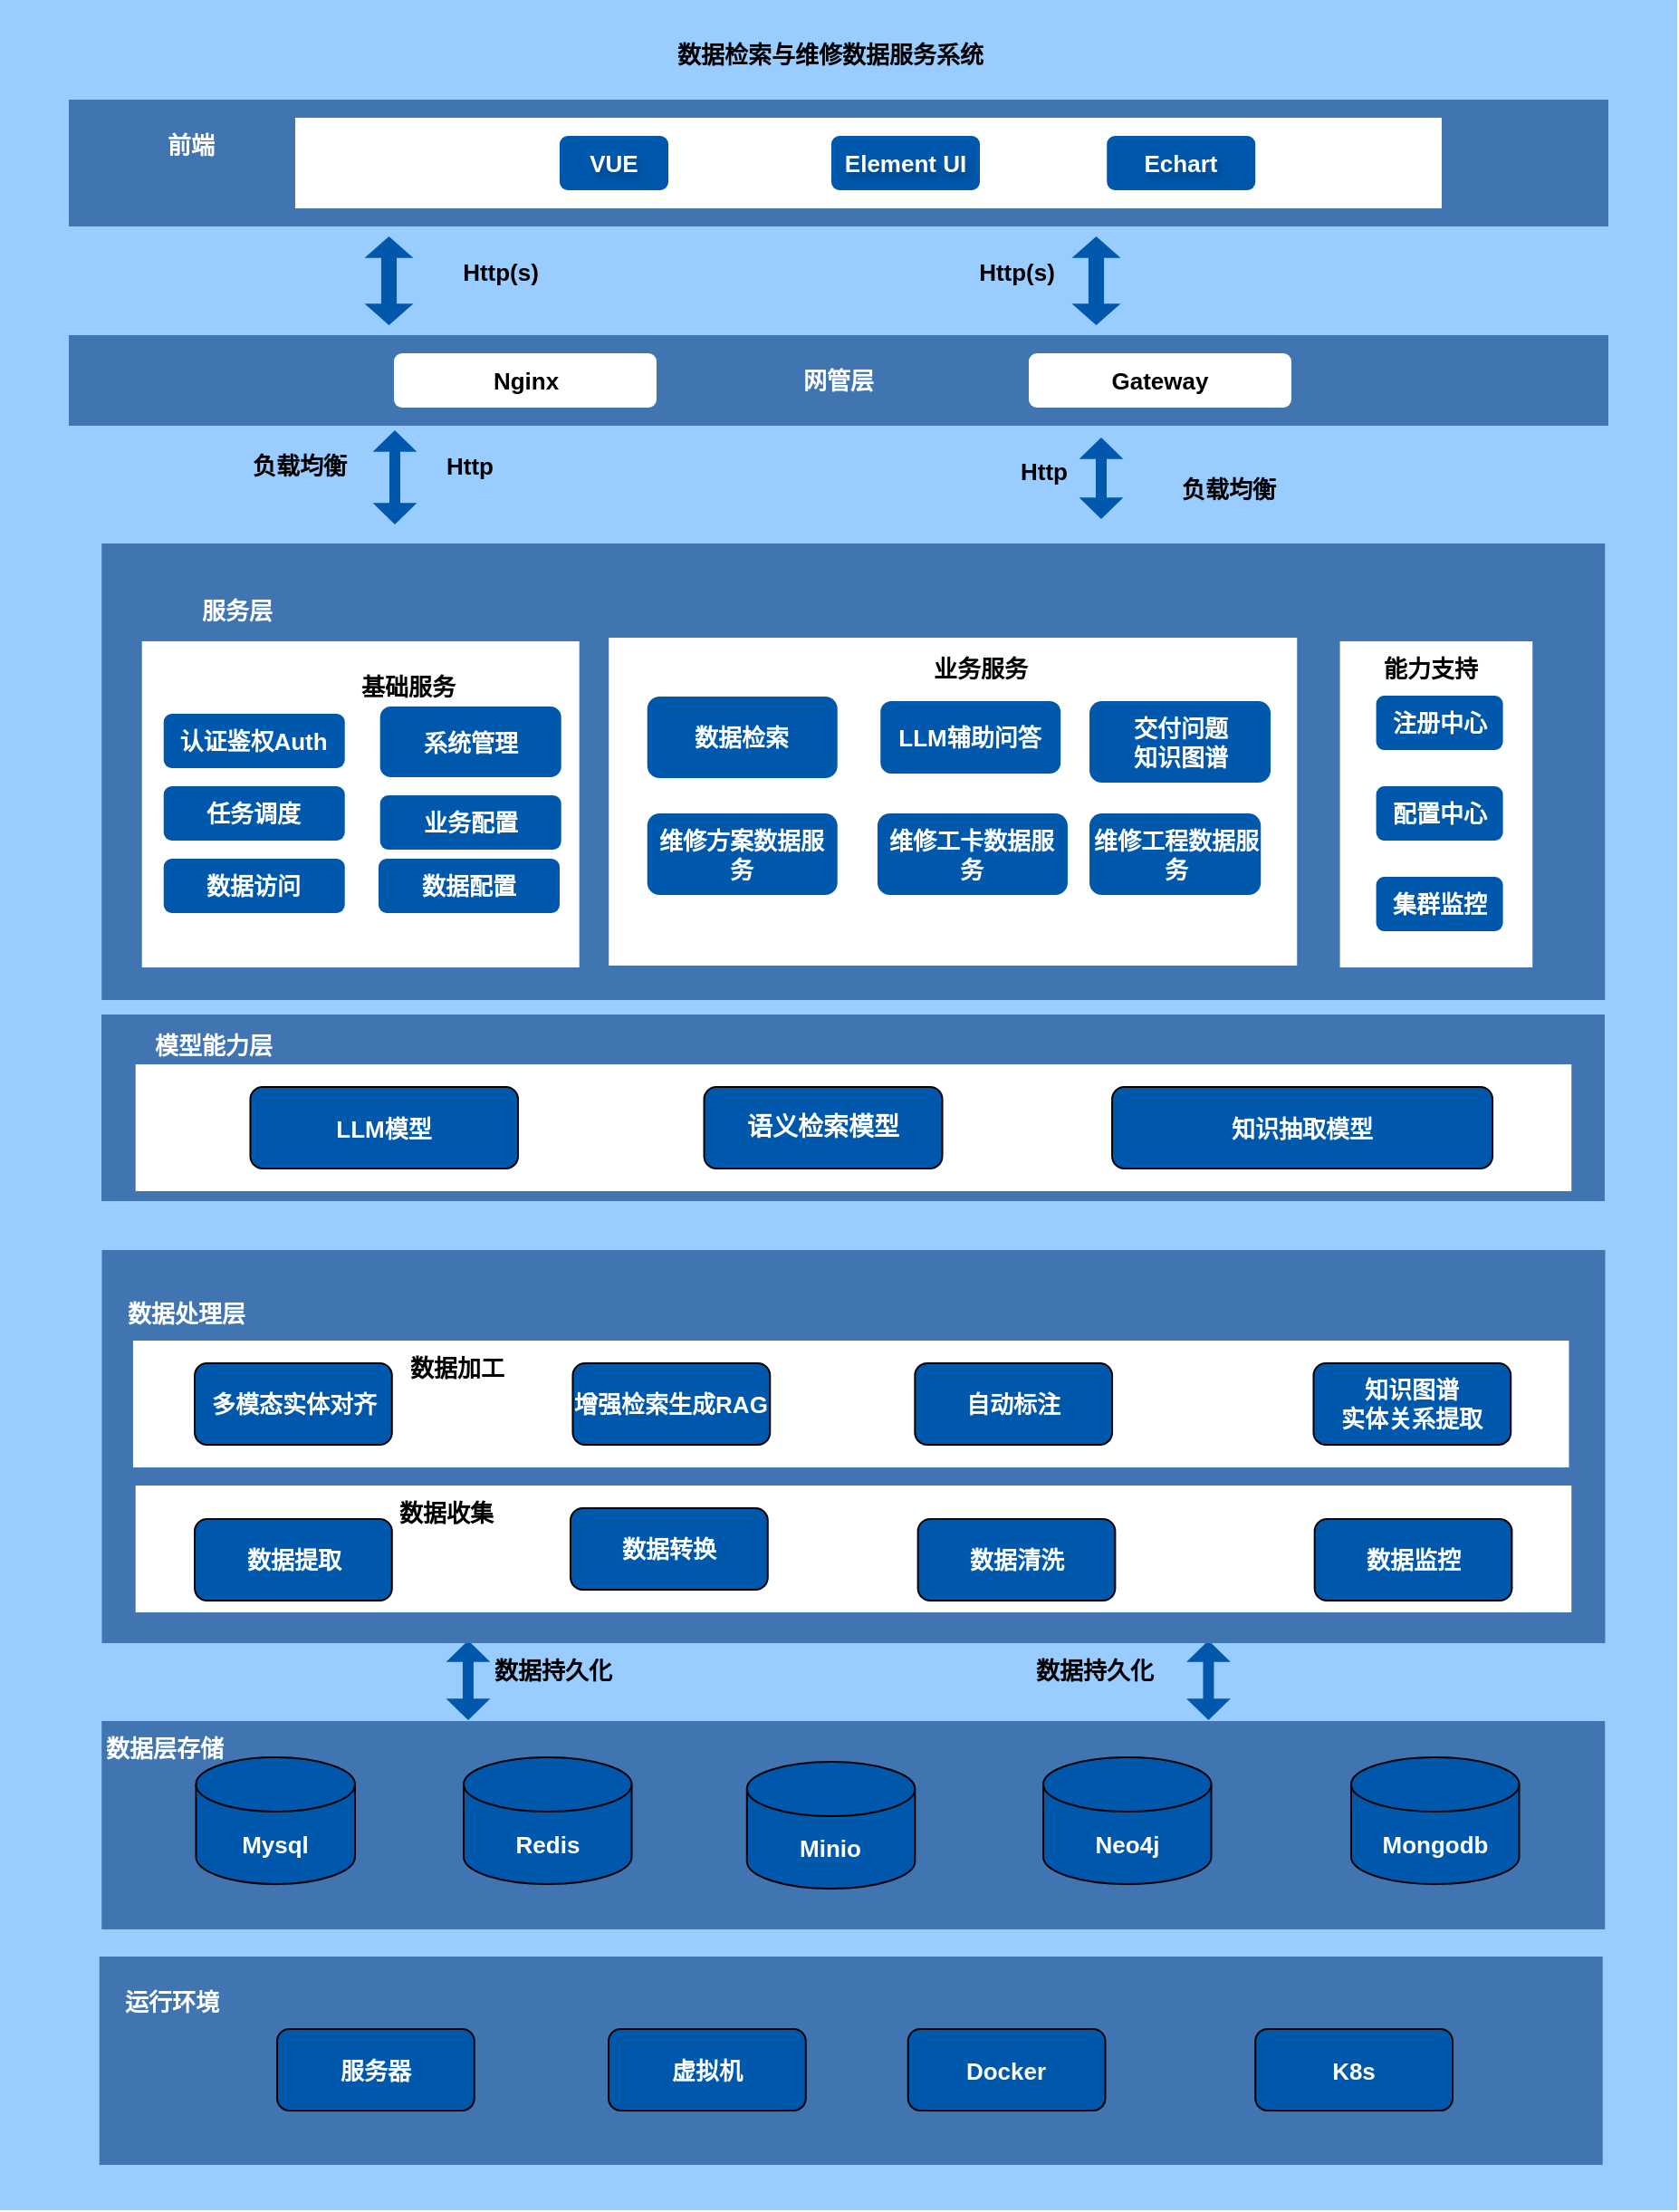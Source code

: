 <mxfile version="25.0.3">
  <diagram name="第 1 页" id="2rpAhfNdgSVbj2Yl61if">
    <mxGraphModel dx="1517" dy="1986" grid="1" gridSize="10" guides="1" tooltips="1" connect="1" arrows="1" fold="1" page="1" pageScale="1" pageWidth="827" pageHeight="1169" math="0" shadow="0">
      <root>
        <mxCell id="0" />
        <mxCell id="1" parent="0" />
        <mxCell id="RlNbZg7kIgTh7L_psRPj-1" value="" style="rounded=0;whiteSpace=wrap;html=1;fillColor=#99CCFF;strokeColor=none;" parent="1" vertex="1">
          <mxGeometry x="44" y="-290" width="926" height="1220" as="geometry" />
        </mxCell>
        <mxCell id="RlNbZg7kIgTh7L_psRPj-2" value="" style="rounded=0;whiteSpace=wrap;html=1;fillColor=#4175B1;strokeColor=none;" parent="1" vertex="1">
          <mxGeometry x="100.12" y="660" width="830" height="115" as="geometry" />
        </mxCell>
        <mxCell id="RlNbZg7kIgTh7L_psRPj-4" value="数据层存储" style="text;html=1;align=center;verticalAlign=middle;whiteSpace=wrap;rounded=0;fontStyle=1;fontSize=13;strokeColor=none;fontColor=#FFFFFF;" parent="1" vertex="1">
          <mxGeometry x="100.24" y="660" width="69.76" height="30" as="geometry" />
        </mxCell>
        <mxCell id="RlNbZg7kIgTh7L_psRPj-5" value="Mysql" style="shape=cylinder3;whiteSpace=wrap;html=1;boundedLbl=1;backgroundOutline=1;size=15;fontStyle=1;fontSize=13;strokeColor=default;fillColor=#0058AC;fontColor=#FFFFFF;" parent="1" vertex="1">
          <mxGeometry x="152.24" y="680" width="87.76" height="70" as="geometry" />
        </mxCell>
        <mxCell id="RlNbZg7kIgTh7L_psRPj-30" value="" style="rounded=0;whiteSpace=wrap;html=1;fillColor=#4175B1;strokeColor=none;" parent="1" vertex="1">
          <mxGeometry x="100.12" y="10" width="830" height="252" as="geometry" />
        </mxCell>
        <mxCell id="RlNbZg7kIgTh7L_psRPj-31" value="" style="rounded=0;whiteSpace=wrap;html=1;fontStyle=1;fontSize=13;fillColor=#FFFFFF;strokeColor=none;" parent="1" vertex="1">
          <mxGeometry x="122.36" y="64" width="241.49" height="180" as="geometry" />
        </mxCell>
        <mxCell id="RlNbZg7kIgTh7L_psRPj-32" value="" style="rounded=0;whiteSpace=wrap;html=1;fontStyle=1;fontSize=13;fillColor=#FFFFFF;strokeColor=none;" parent="1" vertex="1">
          <mxGeometry x="783.8" y="64" width="106.32" height="180" as="geometry" />
        </mxCell>
        <mxCell id="RlNbZg7kIgTh7L_psRPj-33" value="注册中心" style="rounded=1;whiteSpace=wrap;html=1;fontStyle=1;fontSize=13;strokeColor=none;fillColor=#0058AC;fontColor=#FFFFFF;" parent="1" vertex="1">
          <mxGeometry x="803.8" y="94" width="70" height="30" as="geometry" />
        </mxCell>
        <mxCell id="RlNbZg7kIgTh7L_psRPj-34" value="配置中心" style="rounded=1;whiteSpace=wrap;html=1;fontStyle=1;fontSize=13;strokeColor=none;fillColor=#0058AC;fontColor=#FFFFFF;" parent="1" vertex="1">
          <mxGeometry x="803.8" y="144" width="70" height="30" as="geometry" />
        </mxCell>
        <mxCell id="RlNbZg7kIgTh7L_psRPj-35" value="集群监控" style="rounded=1;whiteSpace=wrap;html=1;fontStyle=1;fontSize=13;strokeColor=none;fillColor=#0058AC;fontColor=#FFFFFF;" parent="1" vertex="1">
          <mxGeometry x="803.8" y="194" width="70" height="30" as="geometry" />
        </mxCell>
        <mxCell id="RlNbZg7kIgTh7L_psRPj-36" value="" style="edgeStyle=orthogonalEdgeStyle;rounded=0;orthogonalLoop=1;jettySize=auto;html=1;strokeColor=none;" parent="1" source="RlNbZg7kIgTh7L_psRPj-37" target="RlNbZg7kIgTh7L_psRPj-49" edge="1">
          <mxGeometry relative="1" as="geometry" />
        </mxCell>
        <mxCell id="RlNbZg7kIgTh7L_psRPj-37" value="基础服务" style="text;html=1;align=center;verticalAlign=middle;resizable=0;points=[];autosize=1;strokeColor=none;fillColor=none;fontStyle=1;fontSize=13;" parent="1" vertex="1">
          <mxGeometry x="229.36" y="74" width="80" height="30" as="geometry" />
        </mxCell>
        <mxCell id="RlNbZg7kIgTh7L_psRPj-38" value="认证鉴权Auth" style="rounded=1;whiteSpace=wrap;html=1;fontStyle=1;fontSize=13;strokeColor=none;fillColor=#0058AC;fontColor=#FFFFFF;" parent="1" vertex="1">
          <mxGeometry x="134.36" y="104" width="100" height="30" as="geometry" />
        </mxCell>
        <mxCell id="RlNbZg7kIgTh7L_psRPj-39" value="任务调度" style="rounded=1;whiteSpace=wrap;html=1;fontStyle=1;fontSize=13;strokeColor=none;fillColor=#0058AC;fontColor=#FFFFFF;" parent="1" vertex="1">
          <mxGeometry x="134.36" y="144" width="100" height="30" as="geometry" />
        </mxCell>
        <mxCell id="RlNbZg7kIgTh7L_psRPj-40" value="数据访问" style="rounded=1;whiteSpace=wrap;html=1;fontStyle=1;fontSize=13;strokeColor=none;fillColor=#0058AC;fontColor=#FFFFFF;" parent="1" vertex="1">
          <mxGeometry x="134.36" y="184" width="100" height="30" as="geometry" />
        </mxCell>
        <mxCell id="RlNbZg7kIgTh7L_psRPj-41" value="" style="rounded=0;whiteSpace=wrap;html=1;fontStyle=1;fontSize=13;fillColor=#FFFFFF;strokeColor=none;" parent="1" vertex="1">
          <mxGeometry x="380.12" y="62" width="380" height="181" as="geometry" />
        </mxCell>
        <mxCell id="RlNbZg7kIgTh7L_psRPj-42" value="业务服务" style="text;html=1;align=center;verticalAlign=middle;resizable=0;points=[];autosize=1;strokeColor=none;fillColor=none;fontStyle=1;fontSize=13;" parent="1" vertex="1">
          <mxGeometry x="545.36" y="64" width="80" height="30" as="geometry" />
        </mxCell>
        <mxCell id="RlNbZg7kIgTh7L_psRPj-43" value="交付问题&lt;div&gt;知识图谱&lt;/div&gt;" style="rounded=1;whiteSpace=wrap;html=1;fontStyle=1;fontSize=13;strokeColor=none;fillColor=#0058AC;fontColor=#FFFFFF;" parent="1" vertex="1">
          <mxGeometry x="645.52" y="97" width="100" height="45" as="geometry" />
        </mxCell>
        <mxCell id="RlNbZg7kIgTh7L_psRPj-46" value="LLM辅助问答" style="rounded=1;whiteSpace=wrap;html=1;fontStyle=1;fontSize=13;strokeColor=none;fillColor=#0058AC;fontColor=#FFFFFF;" parent="1" vertex="1">
          <mxGeometry x="530.12" y="97" width="99.48" height="40" as="geometry" />
        </mxCell>
        <mxCell id="RlNbZg7kIgTh7L_psRPj-49" value="系统管理" style="rounded=1;whiteSpace=wrap;html=1;fontStyle=1;fontSize=13;strokeColor=none;fillColor=#0058AC;fontColor=#FFFFFF;" parent="1" vertex="1">
          <mxGeometry x="253.85" y="100" width="100" height="39" as="geometry" />
        </mxCell>
        <mxCell id="RlNbZg7kIgTh7L_psRPj-50" value="业务配置" style="rounded=1;whiteSpace=wrap;html=1;fontStyle=1;fontSize=13;strokeColor=none;fillColor=#0058AC;fontColor=#FFFFFF;" parent="1" vertex="1">
          <mxGeometry x="253.85" y="149" width="100" height="30" as="geometry" />
        </mxCell>
        <mxCell id="RlNbZg7kIgTh7L_psRPj-51" value="维修方案数据服务" style="rounded=1;whiteSpace=wrap;html=1;fontStyle=1;fontSize=13;strokeColor=none;fillColor=#0058AC;fontColor=#FFFFFF;" parent="1" vertex="1">
          <mxGeometry x="401.36" y="159" width="105" height="45" as="geometry" />
        </mxCell>
        <mxCell id="RlNbZg7kIgTh7L_psRPj-54" value="能力支持" style="text;html=1;align=center;verticalAlign=middle;whiteSpace=wrap;rounded=0;fontStyle=1;fontSize=13;strokeColor=none;" parent="1" vertex="1">
          <mxGeometry x="803.8" y="64" width="60" height="30" as="geometry" />
        </mxCell>
        <mxCell id="RlNbZg7kIgTh7L_psRPj-55" value="" style="shape=flexArrow;endArrow=classic;startArrow=classic;html=1;rounded=0;width=6;startSize=3.64;endSize=3.64;endWidth=17.388;startWidth=17.388;entryX=0.197;entryY=0.995;entryDx=0;entryDy=0;entryPerimeter=0;fontStyle=1;fontSize=13;strokeColor=none;fillColor=#0058AC;" parent="1" edge="1">
          <mxGeometry width="100" height="100" relative="1" as="geometry">
            <mxPoint x="302.48" y="660" as="sourcePoint" />
            <mxPoint x="302.476" y="615" as="targetPoint" />
          </mxGeometry>
        </mxCell>
        <mxCell id="RlNbZg7kIgTh7L_psRPj-56" value="" style="shape=flexArrow;endArrow=classic;startArrow=classic;html=1;rounded=0;width=6;startSize=3.64;endSize=3.64;endWidth=17.388;startWidth=17.388;entryX=0.197;entryY=0.995;entryDx=0;entryDy=0;entryPerimeter=0;fontStyle=1;fontSize=13;strokeColor=none;fillColor=#0058AC;" parent="1" edge="1">
          <mxGeometry width="100" height="100" relative="1" as="geometry">
            <mxPoint x="711.23" y="660" as="sourcePoint" />
            <mxPoint x="711.226" y="615" as="targetPoint" />
          </mxGeometry>
        </mxCell>
        <mxCell id="RlNbZg7kIgTh7L_psRPj-57" value="数据持久化" style="text;html=1;align=center;verticalAlign=middle;resizable=0;points=[];autosize=1;strokeColor=none;fillColor=none;fontStyle=1;fontSize=13;" parent="1" vertex="1">
          <mxGeometry x="304.48" y="617" width="90" height="30" as="geometry" />
        </mxCell>
        <mxCell id="RlNbZg7kIgTh7L_psRPj-58" value="数据持久化" style="text;html=1;align=center;verticalAlign=middle;resizable=0;points=[];autosize=1;strokeColor=none;fillColor=none;fontStyle=1;fontSize=13;" parent="1" vertex="1">
          <mxGeometry x="603.48" y="617" width="90" height="30" as="geometry" />
        </mxCell>
        <mxCell id="RlNbZg7kIgTh7L_psRPj-59" value="服务层" style="text;html=1;align=center;verticalAlign=middle;whiteSpace=wrap;rounded=0;fontStyle=1;fontSize=13;strokeColor=none;fontColor=#FFFFFF;" parent="1" vertex="1">
          <mxGeometry x="145.12" y="32" width="60" height="30" as="geometry" />
        </mxCell>
        <mxCell id="RlNbZg7kIgTh7L_psRPj-61" value="Redis" style="shape=cylinder3;whiteSpace=wrap;html=1;boundedLbl=1;backgroundOutline=1;size=15;fontStyle=1;fontSize=13;strokeColor=default;fillColor=#0058AC;fontColor=#FFFFFF;" parent="1" vertex="1">
          <mxGeometry x="300" y="680" width="92.76" height="70" as="geometry" />
        </mxCell>
        <mxCell id="RlNbZg7kIgTh7L_psRPj-63" value="Minio" style="shape=cylinder3;whiteSpace=wrap;html=1;boundedLbl=1;backgroundOutline=1;size=15;fontStyle=1;fontSize=13;strokeColor=default;fillColor=#0058AC;fontColor=#FFFFFF;" parent="1" vertex="1">
          <mxGeometry x="456.4" y="682.5" width="92.76" height="70" as="geometry" />
        </mxCell>
        <mxCell id="RlNbZg7kIgTh7L_psRPj-64" value="Neo4j" style="shape=cylinder3;whiteSpace=wrap;html=1;boundedLbl=1;backgroundOutline=1;size=15;fontStyle=1;fontSize=13;strokeColor=default;fillColor=#0058AC;fontColor=#FFFFFF;" parent="1" vertex="1">
          <mxGeometry x="620" y="680" width="92.76" height="70" as="geometry" />
        </mxCell>
        <mxCell id="RlNbZg7kIgTh7L_psRPj-65" value="Mongodb" style="shape=cylinder3;whiteSpace=wrap;html=1;boundedLbl=1;backgroundOutline=1;size=15;fontStyle=1;fontSize=13;strokeColor=default;fillColor=#0058AC;fontColor=#FFFFFF;" parent="1" vertex="1">
          <mxGeometry x="790" y="680" width="92.76" height="70" as="geometry" />
        </mxCell>
        <mxCell id="RlNbZg7kIgTh7L_psRPj-66" value="" style="rounded=0;whiteSpace=wrap;html=1;fillColor=#4175B1;strokeColor=none;" parent="1" vertex="1">
          <mxGeometry x="100.24" y="400" width="830" height="217" as="geometry" />
        </mxCell>
        <mxCell id="RlNbZg7kIgTh7L_psRPj-67" value="数据处理层" style="text;html=1;align=center;verticalAlign=middle;whiteSpace=wrap;rounded=0;fontStyle=1;fontSize=13;strokeColor=none;fontColor=#FFFFFF;" parent="1" vertex="1">
          <mxGeometry x="112.24" y="420" width="69.76" height="30" as="geometry" />
        </mxCell>
        <mxCell id="RlNbZg7kIgTh7L_psRPj-68" value="" style="rounded=0;whiteSpace=wrap;html=1;fontStyle=1;fontSize=13;fillColor=#FFFFFF;strokeColor=none;" parent="1" vertex="1">
          <mxGeometry x="118.86" y="530" width="792.76" height="70" as="geometry" />
        </mxCell>
        <mxCell id="RlNbZg7kIgTh7L_psRPj-69" value="数据提取" style="rounded=1;whiteSpace=wrap;html=1;fontStyle=1;fontSize=13;strokeColor=default;fillColor=#0058AC;fontColor=#FFFFFF;" parent="1" vertex="1">
          <mxGeometry x="151.52" y="548.5" width="108.88" height="45" as="geometry" />
        </mxCell>
        <mxCell id="RlNbZg7kIgTh7L_psRPj-70" value="数据转换" style="rounded=1;whiteSpace=wrap;html=1;fontStyle=1;fontSize=13;strokeColor=default;fillColor=#0058AC;fontColor=#FFFFFF;" parent="1" vertex="1">
          <mxGeometry x="359" y="542.5" width="108.88" height="45" as="geometry" />
        </mxCell>
        <mxCell id="RlNbZg7kIgTh7L_psRPj-71" value="数据清洗" style="rounded=1;whiteSpace=wrap;html=1;fontStyle=1;fontSize=13;strokeColor=default;fillColor=#0058AC;fontColor=#FFFFFF;" parent="1" vertex="1">
          <mxGeometry x="550.81" y="548.5" width="108.88" height="45" as="geometry" />
        </mxCell>
        <mxCell id="RlNbZg7kIgTh7L_psRPj-74" value="数据监控" style="rounded=1;whiteSpace=wrap;html=1;fontStyle=1;fontSize=13;strokeColor=default;fillColor=#0058AC;fontColor=#FFFFFF;" parent="1" vertex="1">
          <mxGeometry x="769.84" y="548.5" width="108.88" height="45" as="geometry" />
        </mxCell>
        <mxCell id="RlNbZg7kIgTh7L_psRPj-78" value="" style="rounded=0;whiteSpace=wrap;html=1;fontStyle=1;fontSize=13;fillColor=#FFFFFF;strokeColor=none;" parent="1" vertex="1">
          <mxGeometry x="117.48" y="450" width="792.76" height="70" as="geometry" />
        </mxCell>
        <mxCell id="RlNbZg7kIgTh7L_psRPj-79" value="多模态实体对齐" style="rounded=1;whiteSpace=wrap;html=1;fontStyle=1;fontSize=13;strokeColor=default;fillColor=#0058AC;fontColor=#FFFFFF;" parent="1" vertex="1">
          <mxGeometry x="151.52" y="462.5" width="108.88" height="45" as="geometry" />
        </mxCell>
        <mxCell id="RlNbZg7kIgTh7L_psRPj-80" value="增强检索生成RAG" style="rounded=1;whiteSpace=wrap;html=1;fontStyle=1;fontSize=13;strokeColor=default;fillColor=#0058AC;fontColor=#FFFFFF;" parent="1" vertex="1">
          <mxGeometry x="360.24" y="462.5" width="108.88" height="45" as="geometry" />
        </mxCell>
        <mxCell id="RlNbZg7kIgTh7L_psRPj-81" value="自动标注" style="rounded=1;whiteSpace=wrap;html=1;fontStyle=1;fontSize=13;strokeColor=default;fillColor=#0058AC;fontColor=#FFFFFF;" parent="1" vertex="1">
          <mxGeometry x="549.16" y="462.5" width="108.88" height="45" as="geometry" />
        </mxCell>
        <mxCell id="RlNbZg7kIgTh7L_psRPj-82" value="知识图谱&lt;div&gt;实体关系提取&lt;/div&gt;" style="rounded=1;whiteSpace=wrap;html=1;fontStyle=1;fontSize=13;strokeColor=default;fillColor=#0058AC;fontColor=#FFFFFF;" parent="1" vertex="1">
          <mxGeometry x="769.24" y="462.5" width="108.88" height="45" as="geometry" />
        </mxCell>
        <mxCell id="RlNbZg7kIgTh7L_psRPj-84" value="数据收集" style="text;html=1;align=center;verticalAlign=middle;resizable=0;points=[];autosize=1;strokeColor=none;fillColor=none;fontStyle=1;fontSize=13;" parent="1" vertex="1">
          <mxGeometry x="250" y="530" width="80" height="30" as="geometry" />
        </mxCell>
        <mxCell id="RlNbZg7kIgTh7L_psRPj-85" value="数据加工" style="text;html=1;align=center;verticalAlign=middle;resizable=0;points=[];autosize=1;strokeColor=none;fillColor=none;fontStyle=1;fontSize=13;" parent="1" vertex="1">
          <mxGeometry x="255.63" y="450" width="80" height="30" as="geometry" />
        </mxCell>
        <mxCell id="RlNbZg7kIgTh7L_psRPj-87" value="数据检索" style="rounded=1;whiteSpace=wrap;html=1;fontStyle=1;fontSize=13;strokeColor=none;fillColor=#0058AC;fontColor=#FFFFFF;" parent="1" vertex="1">
          <mxGeometry x="401.36" y="94.5" width="105" height="45" as="geometry" />
        </mxCell>
        <mxCell id="RlNbZg7kIgTh7L_psRPj-88" value="维修工卡数据服务" style="rounded=1;whiteSpace=wrap;html=1;fontStyle=1;fontSize=13;strokeColor=none;fillColor=#0058AC;fontColor=#FFFFFF;" parent="1" vertex="1">
          <mxGeometry x="528.47" y="159" width="105" height="45" as="geometry" />
        </mxCell>
        <mxCell id="RlNbZg7kIgTh7L_psRPj-89" value="维修工程数据服务" style="rounded=1;whiteSpace=wrap;html=1;fontStyle=1;fontSize=13;strokeColor=none;fillColor=#0058AC;fontColor=#FFFFFF;" parent="1" vertex="1">
          <mxGeometry x="645.52" y="159" width="94.6" height="45" as="geometry" />
        </mxCell>
        <mxCell id="RlNbZg7kIgTh7L_psRPj-90" value="" style="rounded=0;whiteSpace=wrap;html=1;fillColor=#4175B1;strokeColor=none;" parent="1" vertex="1">
          <mxGeometry x="100" y="270" width="830" height="103" as="geometry" />
        </mxCell>
        <mxCell id="RlNbZg7kIgTh7L_psRPj-91" value="模型能力层" style="text;html=1;align=center;verticalAlign=middle;whiteSpace=wrap;rounded=0;fontStyle=1;fontSize=13;strokeColor=none;fontColor=#FFFFFF;" parent="1" vertex="1">
          <mxGeometry x="127" y="272" width="70" height="30" as="geometry" />
        </mxCell>
        <mxCell id="RlNbZg7kIgTh7L_psRPj-95" value="&lt;font color=&quot;#ffffff&quot;&gt;网管层&lt;/font&gt;" style="rounded=0;whiteSpace=wrap;html=1;fontStyle=1;fontSize=13;fillColor=#4175B1;strokeColor=none;" parent="1" vertex="1">
          <mxGeometry x="82" y="-105" width="850" height="50" as="geometry" />
        </mxCell>
        <mxCell id="RlNbZg7kIgTh7L_psRPj-96" value="" style="rounded=0;whiteSpace=wrap;html=1;fillColor=#4175B1;fontStyle=1;fontSize=13;strokeColor=none;" parent="1" vertex="1">
          <mxGeometry x="82" y="-235" width="850" height="70" as="geometry" />
        </mxCell>
        <mxCell id="RlNbZg7kIgTh7L_psRPj-97" value="前端" style="text;html=1;align=center;verticalAlign=middle;resizable=0;points=[];autosize=1;strokeColor=none;fillColor=none;fontColor=#FFFFFF;fontStyle=1;fontSize=13;" parent="1" vertex="1">
          <mxGeometry x="124.25" y="-225" width="50" height="30" as="geometry" />
        </mxCell>
        <mxCell id="RlNbZg7kIgTh7L_psRPj-98" value="" style="rounded=0;whiteSpace=wrap;html=1;fillColor=#FFFFFF;fontStyle=1;fontSize=13;strokeColor=none;" parent="1" vertex="1">
          <mxGeometry x="207" y="-225" width="633" height="50" as="geometry" />
        </mxCell>
        <mxCell id="RlNbZg7kIgTh7L_psRPj-99" value="web" style="text;html=1;align=center;verticalAlign=middle;whiteSpace=wrap;rounded=0;fontStyle=1;fontSize=13;fontColor=#FFFFFF;strokeColor=none;" parent="1" vertex="1">
          <mxGeometry x="202" y="-225" width="60" height="30" as="geometry" />
        </mxCell>
        <mxCell id="RlNbZg7kIgTh7L_psRPj-101" value="VUE" style="rounded=1;whiteSpace=wrap;html=1;fontStyle=1;fontSize=13;strokeColor=none;fillColor=#0058AC;textShadow=1;fontColor=#FFFFFF;" parent="1" vertex="1">
          <mxGeometry x="353" y="-215" width="60" height="30" as="geometry" />
        </mxCell>
        <mxCell id="RlNbZg7kIgTh7L_psRPj-102" value="Element UI" style="rounded=1;whiteSpace=wrap;html=1;fontStyle=1;fontSize=13;strokeColor=none;fillColor=#0058AC;textShadow=1;fontColor=#FFFFFF;" parent="1" vertex="1">
          <mxGeometry x="503" y="-215" width="82" height="30" as="geometry" />
        </mxCell>
        <mxCell id="RlNbZg7kIgTh7L_psRPj-104" value="" style="shape=flexArrow;endArrow=classic;startArrow=classic;html=1;rounded=0;width=8.571;startSize=3.64;endSize=3.64;endWidth=17.388;startWidth=17.388;fontStyle=1;fontSize=13;strokeColor=none;fillColor=#0058AC;" parent="1" edge="1">
          <mxGeometry width="100" height="100" relative="1" as="geometry">
            <mxPoint x="258.75" y="-110" as="sourcePoint" />
            <mxPoint x="258.75" y="-160" as="targetPoint" />
          </mxGeometry>
        </mxCell>
        <mxCell id="RlNbZg7kIgTh7L_psRPj-105" value="" style="shape=flexArrow;endArrow=classic;startArrow=classic;html=1;rounded=0;width=8.571;startSize=3.64;endSize=3.64;endWidth=17.388;startWidth=17.388;fontStyle=1;fontSize=13;strokeColor=none;fillColor=#0058AC;" parent="1" edge="1">
          <mxGeometry width="100" height="100" relative="1" as="geometry">
            <mxPoint x="649.25" y="-110" as="sourcePoint" />
            <mxPoint x="649.25" y="-160" as="targetPoint" />
          </mxGeometry>
        </mxCell>
        <mxCell id="RlNbZg7kIgTh7L_psRPj-106" value="Http(s)" style="text;html=1;align=center;verticalAlign=middle;resizable=0;points=[];autosize=1;strokeColor=none;fillColor=none;fontStyle=1;fontSize=13;" parent="1" vertex="1">
          <mxGeometry x="290.25" y="-155" width="60" height="30" as="geometry" />
        </mxCell>
        <mxCell id="RlNbZg7kIgTh7L_psRPj-107" value="Http(s)" style="text;html=1;align=center;verticalAlign=middle;resizable=0;points=[];autosize=1;strokeColor=none;fillColor=none;fontStyle=1;fontSize=13;" parent="1" vertex="1">
          <mxGeometry x="575.25" y="-155" width="60" height="30" as="geometry" />
        </mxCell>
        <mxCell id="RlNbZg7kIgTh7L_psRPj-108" value="" style="shape=flexArrow;endArrow=classic;startArrow=classic;html=1;rounded=0;width=6;startSize=3.64;endSize=3.64;endWidth=17.388;startWidth=17.388;entryX=0.197;entryY=0.995;entryDx=0;entryDy=0;entryPerimeter=0;fontStyle=1;fontSize=13;strokeColor=none;fillColor=#0058AC;" parent="1" edge="1">
          <mxGeometry width="100" height="100" relative="1" as="geometry">
            <mxPoint x="262" as="sourcePoint" />
            <mxPoint x="261.996" y="-53.0" as="targetPoint" />
          </mxGeometry>
        </mxCell>
        <mxCell id="RlNbZg7kIgTh7L_psRPj-109" value="" style="shape=flexArrow;endArrow=classic;startArrow=classic;html=1;rounded=0;width=6;startSize=3.64;endSize=3.64;endWidth=17.388;startWidth=17.388;exitX=0.578;exitY=-0.011;exitDx=0;exitDy=0;exitPerimeter=0;entryX=0.217;entryY=1.055;entryDx=0;entryDy=0;entryPerimeter=0;fontStyle=1;fontSize=13;strokeColor=none;fillColor=#0058AC;" parent="1" edge="1">
          <mxGeometry width="100" height="100" relative="1" as="geometry">
            <mxPoint x="652" y="-3" as="sourcePoint" />
            <mxPoint x="652" y="-49" as="targetPoint" />
          </mxGeometry>
        </mxCell>
        <mxCell id="RlNbZg7kIgTh7L_psRPj-110" value="Http" style="text;html=1;align=center;verticalAlign=middle;resizable=0;points=[];autosize=1;strokeColor=none;fillColor=none;fontStyle=1;fontSize=13;" parent="1" vertex="1">
          <mxGeometry x="278" y="-48" width="50" height="30" as="geometry" />
        </mxCell>
        <mxCell id="RlNbZg7kIgTh7L_psRPj-111" value="Http" style="text;html=1;align=center;verticalAlign=middle;resizable=0;points=[];autosize=1;strokeColor=none;fillColor=none;fontStyle=1;fontSize=13;" parent="1" vertex="1">
          <mxGeometry x="594.76" y="-45" width="50" height="30" as="geometry" />
        </mxCell>
        <mxCell id="RlNbZg7kIgTh7L_psRPj-112" value="负载均衡" style="text;html=1;align=center;verticalAlign=middle;resizable=0;points=[];autosize=1;strokeColor=none;fillColor=none;fontStyle=1;fontSize=13;" parent="1" vertex="1">
          <mxGeometry x="169.25" y="-48" width="80" height="30" as="geometry" />
        </mxCell>
        <mxCell id="RlNbZg7kIgTh7L_psRPj-113" value="负载均衡" style="text;html=1;align=center;verticalAlign=middle;resizable=0;points=[];autosize=1;strokeColor=none;fillColor=none;fontStyle=1;fontSize=13;" parent="1" vertex="1">
          <mxGeometry x="682" y="-35" width="80" height="30" as="geometry" />
        </mxCell>
        <mxCell id="RlNbZg7kIgTh7L_psRPj-114" value="数据检索与维修数据服务系统" style="text;html=1;align=center;verticalAlign=middle;resizable=0;points=[];autosize=1;strokeColor=none;fillColor=none;fontStyle=1;fontFamily=Garamond;fontSize=13;" parent="1" vertex="1">
          <mxGeometry x="407" y="-275" width="190" height="30" as="geometry" />
        </mxCell>
        <mxCell id="RlNbZg7kIgTh7L_psRPj-115" value="Nginx" style="rounded=1;whiteSpace=wrap;html=1;fontStyle=1;fontSize=13;strokeColor=none;" parent="1" vertex="1">
          <mxGeometry x="261.5" y="-95" width="145" height="30" as="geometry" />
        </mxCell>
        <mxCell id="RlNbZg7kIgTh7L_psRPj-116" value="Gateway" style="rounded=1;whiteSpace=wrap;html=1;fontStyle=1;fontSize=13;strokeColor=none;" parent="1" vertex="1">
          <mxGeometry x="612" y="-95" width="145" height="30" as="geometry" />
        </mxCell>
        <mxCell id="RlNbZg7kIgTh7L_psRPj-117" value="Echart" style="rounded=1;whiteSpace=wrap;html=1;fontStyle=1;fontSize=13;strokeColor=none;fillColor=#0058AC;textShadow=1;fontColor=#FFFFFF;" parent="1" vertex="1">
          <mxGeometry x="655.12" y="-215" width="82" height="30" as="geometry" />
        </mxCell>
        <mxCell id="RlNbZg7kIgTh7L_psRPj-118" value="数据配置" style="rounded=1;whiteSpace=wrap;html=1;fontStyle=1;fontSize=13;strokeColor=none;fillColor=#0058AC;fontColor=#FFFFFF;" parent="1" vertex="1">
          <mxGeometry x="253.0" y="184" width="100" height="30" as="geometry" />
        </mxCell>
        <mxCell id="RlNbZg7kIgTh7L_psRPj-120" value="" style="rounded=0;whiteSpace=wrap;html=1;fontStyle=1;fontSize=13;fillColor=#FFFFFF;strokeColor=none;" parent="1" vertex="1">
          <mxGeometry x="118.86" y="297.5" width="792.76" height="70" as="geometry" />
        </mxCell>
        <mxCell id="RlNbZg7kIgTh7L_psRPj-92" value="LLM模型" style="rounded=1;whiteSpace=wrap;html=1;fontStyle=1;fontSize=13;strokeColor=default;fillColor=#0058AC;fontColor=#FFFFFF;" parent="1" vertex="1">
          <mxGeometry x="182.24" y="310" width="147.76" height="45" as="geometry" />
        </mxCell>
        <mxCell id="RlNbZg7kIgTh7L_psRPj-93" value="&lt;span style=&quot;font-size:10.5pt;font-family:宋体;&lt;br/&gt;mso-bidi-font-family:宋体;mso-font-kerning:1.0pt;mso-ansi-language:EN-US;&lt;br/&gt;mso-fareast-language:ZH-CN;mso-bidi-language:AR-SA&quot;&gt;语义检索模型&lt;/span&gt;" style="rounded=1;whiteSpace=wrap;html=1;fontStyle=1;fontSize=13;strokeColor=default;fillColor=#0058AC;fontColor=#FFFFFF;" parent="1" vertex="1">
          <mxGeometry x="432.77" y="310" width="131.49" height="45" as="geometry" />
        </mxCell>
        <mxCell id="RlNbZg7kIgTh7L_psRPj-94" value="&lt;p style=&quot;margin-left:0cm;text-align:left;&lt;br/&gt;text-indent:21.0pt;mso-char-indent-count:2.0;mso-pagination:widow-orphan;&lt;br/&gt;mso-list:l0 level1 lfo1;vertical-align:middle&quot; align=&quot;left&quot; class=&quot;MsoNormal&quot;&gt;&lt;span style=&quot;mso-bidi-font-size:10.5pt;font-family:宋体;mso-bidi-font-family:宋体&quot;&gt;知识抽取模型&lt;/span&gt;&lt;/p&gt;" style="rounded=1;whiteSpace=wrap;html=1;fontStyle=1;fontSize=13;strokeColor=default;fillColor=#0058AC;fontColor=#FFFFFF;" parent="1" vertex="1">
          <mxGeometry x="658.04" y="310" width="210" height="45" as="geometry" />
        </mxCell>
        <mxCell id="QDJ97ndLpEltWWwgV457-1" value="" style="rounded=0;whiteSpace=wrap;html=1;fillColor=#4175B1;strokeColor=none;" vertex="1" parent="1">
          <mxGeometry x="98.86" y="790" width="830" height="115" as="geometry" />
        </mxCell>
        <mxCell id="QDJ97ndLpEltWWwgV457-2" value="运行环境" style="text;html=1;align=center;verticalAlign=middle;whiteSpace=wrap;rounded=0;fontStyle=1;fontSize=13;strokeColor=none;fontColor=#FFFFFF;" vertex="1" parent="1">
          <mxGeometry x="104.49" y="800" width="69.76" height="30" as="geometry" />
        </mxCell>
        <mxCell id="QDJ97ndLpEltWWwgV457-3" value="服务器" style="rounded=1;whiteSpace=wrap;html=1;fontStyle=1;fontSize=13;strokeColor=default;fillColor=#0058AC;fontColor=#FFFFFF;" vertex="1" parent="1">
          <mxGeometry x="197" y="830" width="108.88" height="45" as="geometry" />
        </mxCell>
        <mxCell id="QDJ97ndLpEltWWwgV457-4" value="虚拟机" style="rounded=1;whiteSpace=wrap;html=1;fontStyle=1;fontSize=13;strokeColor=default;fillColor=#0058AC;fontColor=#FFFFFF;" vertex="1" parent="1">
          <mxGeometry x="380" y="830" width="108.88" height="45" as="geometry" />
        </mxCell>
        <mxCell id="QDJ97ndLpEltWWwgV457-5" value="Docker" style="rounded=1;whiteSpace=wrap;html=1;fontStyle=1;fontSize=13;strokeColor=default;fillColor=#0058AC;fontColor=#FFFFFF;" vertex="1" parent="1">
          <mxGeometry x="545.36" y="830" width="108.88" height="45" as="geometry" />
        </mxCell>
        <mxCell id="QDJ97ndLpEltWWwgV457-6" value="K8s" style="rounded=1;whiteSpace=wrap;html=1;fontStyle=1;fontSize=13;strokeColor=default;fillColor=#0058AC;fontColor=#FFFFFF;" vertex="1" parent="1">
          <mxGeometry x="737.12" y="830" width="108.88" height="45" as="geometry" />
        </mxCell>
      </root>
    </mxGraphModel>
  </diagram>
</mxfile>
